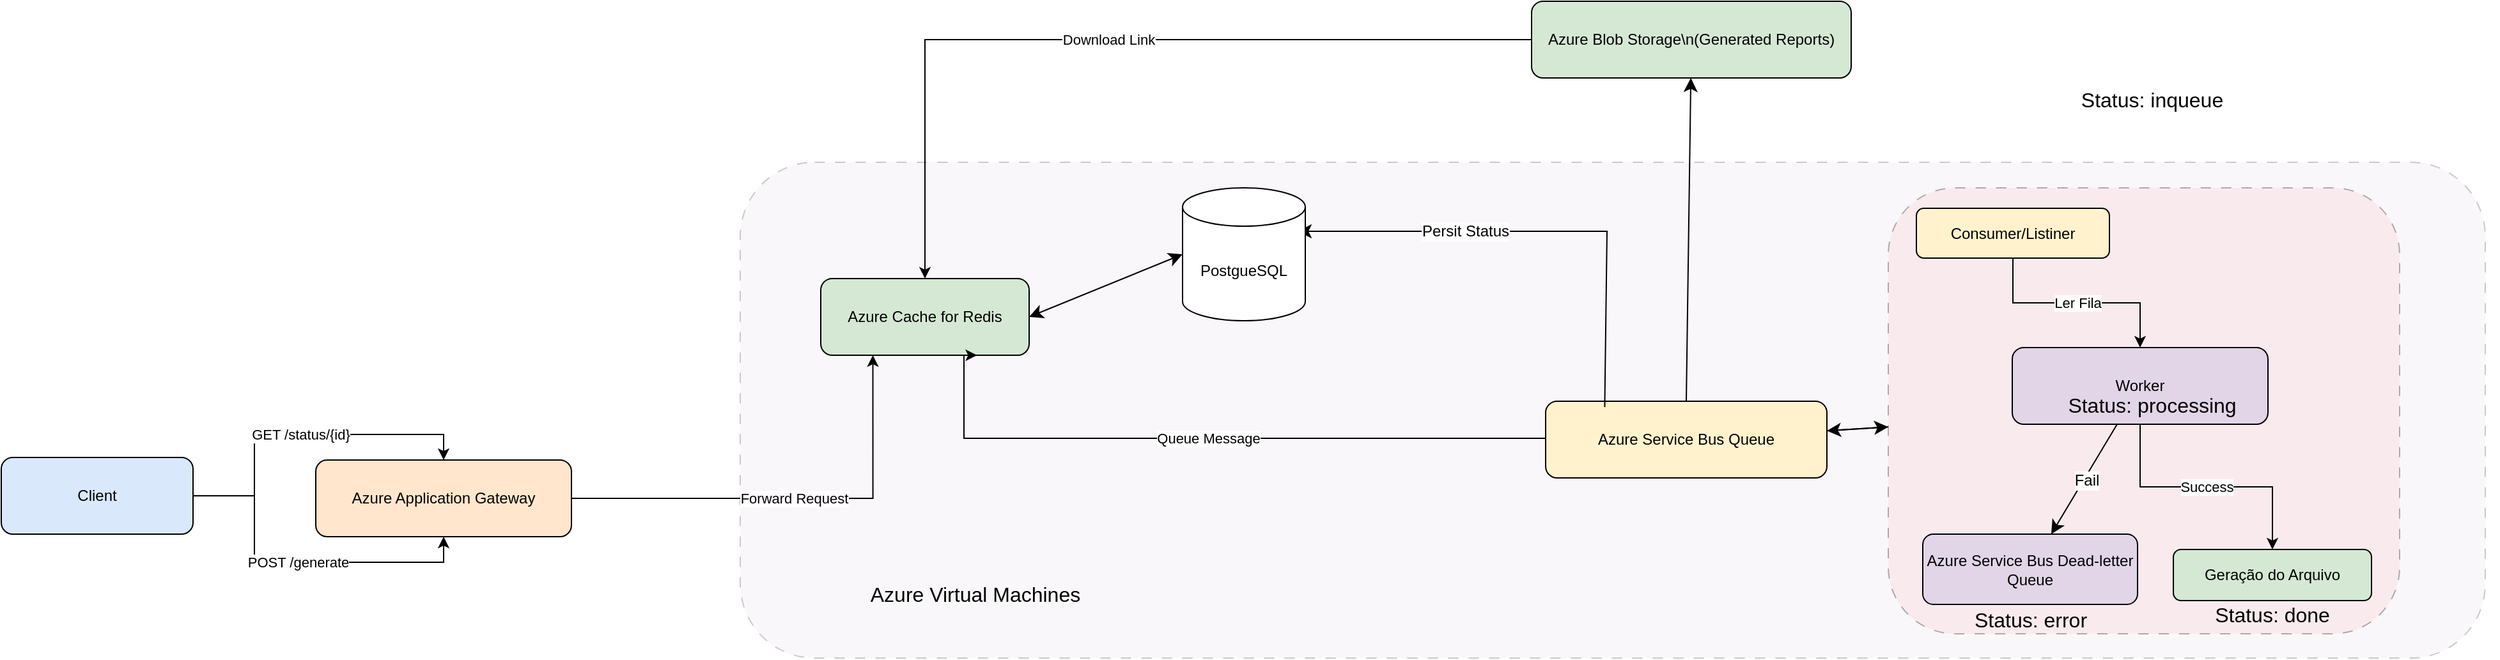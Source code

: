 <mxfile version="26.0.16">
  <diagram id="WfgWY8QgoC5HqaVRSz44" name="Azure Arch">
    <mxGraphModel dx="3268" dy="2872" grid="0" gridSize="10" guides="1" tooltips="1" connect="1" arrows="1" fold="1" page="0" pageScale="1" pageWidth="850" pageHeight="1100" math="0" shadow="0">
      <root>
        <mxCell id="0" />
        <mxCell id="1" parent="0" />
        <mxCell id="9Zc6rPyas6dSKJR-6tea-4" value="" style="rounded=1;whiteSpace=wrap;html=1;fillColor=#e1d5e7;gradientColor=none;opacity=20;dashed=1;dashPattern=8 8;" vertex="1" parent="1">
          <mxGeometry x="432" y="-727" width="1365" height="388" as="geometry" />
        </mxCell>
        <mxCell id="9Zc6rPyas6dSKJR-6tea-1" value="Client" style="rounded=1;whiteSpace=wrap;html=1;fillColor=#dae8fc;" vertex="1" parent="1">
          <mxGeometry x="-146" y="-496" width="150" height="60" as="geometry" />
        </mxCell>
        <mxCell id="9Zc6rPyas6dSKJR-6tea-2" value="Azure Application Gateway" style="rounded=1;whiteSpace=wrap;html=1;fillColor=#ffe6cc;" vertex="1" parent="1">
          <mxGeometry x="100" y="-494" width="200" height="60" as="geometry" />
        </mxCell>
        <mxCell id="y66HL5zxgoOWzB-sJwk1-8" value="" style="edgeStyle=none;curved=1;rounded=0;orthogonalLoop=1;jettySize=auto;html=1;fontSize=12;startSize=8;endSize=8;" edge="1" parent="1" source="9Zc6rPyas6dSKJR-6tea-3" target="9Zc6rPyas6dSKJR-6tea-5">
          <mxGeometry relative="1" as="geometry" />
        </mxCell>
        <mxCell id="9Zc6rPyas6dSKJR-6tea-3" value="Azure Service Bus Queue" style="rounded=1;whiteSpace=wrap;html=1;fillColor=#fff2cc;" vertex="1" parent="1">
          <mxGeometry x="1062" y="-540" width="220" height="60" as="geometry" />
        </mxCell>
        <mxCell id="7qZpMShPBmY9rj3Hw2l7-9" value="" style="edgeStyle=none;curved=1;rounded=0;orthogonalLoop=1;jettySize=auto;html=1;fontSize=12;startSize=8;endSize=8;exitX=0.5;exitY=0;exitDx=0;exitDy=0;" edge="1" parent="1" source="9Zc6rPyas6dSKJR-6tea-3" target="9Zc6rPyas6dSKJR-6tea-6">
          <mxGeometry relative="1" as="geometry" />
        </mxCell>
        <mxCell id="7qZpMShPBmY9rj3Hw2l7-11" style="edgeStyle=none;curved=0;rounded=0;orthogonalLoop=1;jettySize=auto;html=1;fontSize=12;startSize=8;endSize=8;exitX=0.21;exitY=0.076;exitDx=0;exitDy=0;exitPerimeter=0;" edge="1" parent="1" source="9Zc6rPyas6dSKJR-6tea-3">
          <mxGeometry relative="1" as="geometry">
            <mxPoint x="868" y="-673" as="targetPoint" />
            <Array as="points">
              <mxPoint x="1110" y="-673" />
              <mxPoint x="928" y="-673" />
            </Array>
          </mxGeometry>
        </mxCell>
        <mxCell id="7qZpMShPBmY9rj3Hw2l7-12" value="Persit Status" style="edgeLabel;html=1;align=center;verticalAlign=middle;resizable=0;points=[];fontSize=12;" vertex="1" connectable="0" parent="7qZpMShPBmY9rj3Hw2l7-11">
          <mxGeometry x="-0.081" y="1" relative="1" as="geometry">
            <mxPoint x="-74" y="-1" as="offset" />
          </mxGeometry>
        </mxCell>
        <mxCell id="y66HL5zxgoOWzB-sJwk1-9" value="" style="edgeStyle=none;curved=1;rounded=0;orthogonalLoop=1;jettySize=auto;html=1;fontSize=12;startSize=8;endSize=8;" edge="1" parent="1" source="9Zc6rPyas6dSKJR-6tea-5" target="9Zc6rPyas6dSKJR-6tea-3">
          <mxGeometry relative="1" as="geometry" />
        </mxCell>
        <mxCell id="9Zc6rPyas6dSKJR-6tea-5" value="" style="rounded=1;whiteSpace=wrap;html=1;fillColor=#f8cecc;opacity=30;dashed=1;dashPattern=8 8;" vertex="1" parent="1">
          <mxGeometry x="1330" y="-707" width="400" height="349" as="geometry" />
        </mxCell>
        <mxCell id="9Zc6rPyas6dSKJR-6tea-6" value="Azure Blob Storage\n(Generated Reports)" style="rounded=1;whiteSpace=wrap;html=1;fillColor=#d5e8d4;" vertex="1" parent="1">
          <mxGeometry x="1051" y="-853" width="250" height="60" as="geometry" />
        </mxCell>
        <mxCell id="9Zc6rPyas6dSKJR-6tea-8" value="Azure Cache for Redis" style="rounded=1;whiteSpace=wrap;html=1;fillColor=#d5e8d4;" vertex="1" parent="1">
          <mxGeometry x="495" y="-636" width="163" height="60" as="geometry" />
        </mxCell>
        <mxCell id="9Zc6rPyas6dSKJR-6tea-9" value="POST /generate" style="edgeStyle=orthogonalEdgeStyle;rounded=0;orthogonalLoop=1;jettySize=auto;html=1;entryX=0.5;entryY=1;entryDx=0;entryDy=0;" edge="1" parent="1" source="9Zc6rPyas6dSKJR-6tea-1" target="9Zc6rPyas6dSKJR-6tea-2">
          <mxGeometry relative="1" as="geometry">
            <mxPoint x="174" y="-438" as="targetPoint" />
          </mxGeometry>
        </mxCell>
        <mxCell id="9Zc6rPyas6dSKJR-6tea-10" value="Forward Request" style="edgeStyle=orthogonalEdgeStyle;rounded=0;orthogonalLoop=1;jettySize=auto;html=1;entryX=0.25;entryY=1;entryDx=0;entryDy=0;" edge="1" parent="1" source="9Zc6rPyas6dSKJR-6tea-2" target="9Zc6rPyas6dSKJR-6tea-8">
          <mxGeometry relative="1" as="geometry" />
        </mxCell>
        <mxCell id="9Zc6rPyas6dSKJR-6tea-11" value="Queue Message" style="edgeStyle=orthogonalEdgeStyle;rounded=0;orthogonalLoop=1;jettySize=auto;html=1;entryX=0.75;entryY=1;entryDx=0;entryDy=0;exitX=0;exitY=0.5;exitDx=0;exitDy=0;" edge="1" parent="1" source="9Zc6rPyas6dSKJR-6tea-3" target="9Zc6rPyas6dSKJR-6tea-8">
          <mxGeometry relative="1" as="geometry">
            <Array as="points">
              <mxPoint x="607" y="-511" />
            </Array>
          </mxGeometry>
        </mxCell>
        <mxCell id="9Zc6rPyas6dSKJR-6tea-14" value="GET /status/{id}" style="edgeStyle=orthogonalEdgeStyle;rounded=0;orthogonalLoop=1;jettySize=auto;html=1;entryX=0.5;entryY=0;entryDx=0;entryDy=0;" edge="1" parent="1" source="9Zc6rPyas6dSKJR-6tea-1" target="9Zc6rPyas6dSKJR-6tea-2">
          <mxGeometry relative="1" as="geometry" />
        </mxCell>
        <mxCell id="9Zc6rPyas6dSKJR-6tea-15" value="Download Link" style="edgeStyle=orthogonalEdgeStyle;rounded=0;orthogonalLoop=1;jettySize=auto;html=1;entryX=0.5;entryY=0;entryDx=0;entryDy=0;" edge="1" parent="1" source="9Zc6rPyas6dSKJR-6tea-6" target="9Zc6rPyas6dSKJR-6tea-8">
          <mxGeometry relative="1" as="geometry" />
        </mxCell>
        <mxCell id="7qZpMShPBmY9rj3Hw2l7-2" style="edgeStyle=none;curved=1;rounded=0;orthogonalLoop=1;jettySize=auto;html=1;exitX=0.75;exitY=1;exitDx=0;exitDy=0;fontSize=12;startSize=8;endSize=8;" edge="1" parent="1" source="9Zc6rPyas6dSKJR-6tea-8" target="9Zc6rPyas6dSKJR-6tea-8">
          <mxGeometry relative="1" as="geometry" />
        </mxCell>
        <mxCell id="7qZpMShPBmY9rj3Hw2l7-8" style="edgeStyle=none;curved=1;rounded=0;orthogonalLoop=1;jettySize=auto;html=1;exitX=1;exitY=0.5;exitDx=0;exitDy=0;fontSize=12;startSize=8;endSize=8;" edge="1" parent="1" source="9Zc6rPyas6dSKJR-6tea-4" target="9Zc6rPyas6dSKJR-6tea-4">
          <mxGeometry relative="1" as="geometry" />
        </mxCell>
        <mxCell id="7qZpMShPBmY9rj3Hw2l7-10" value="PostgueSQL" style="shape=cylinder3;whiteSpace=wrap;html=1;boundedLbl=1;backgroundOutline=1;size=15;" vertex="1" parent="1">
          <mxGeometry x="778" y="-707" width="96" height="104" as="geometry" />
        </mxCell>
        <mxCell id="HXGwexkmltHid2Pngxan-1" style="edgeStyle=none;curved=1;rounded=0;orthogonalLoop=1;jettySize=auto;html=1;exitX=1;exitY=0.5;exitDx=0;exitDy=0;fontSize=12;startSize=8;endSize=8;" edge="1" parent="1" source="9Zc6rPyas6dSKJR-6tea-4" target="9Zc6rPyas6dSKJR-6tea-4">
          <mxGeometry relative="1" as="geometry" />
        </mxCell>
        <mxCell id="HXGwexkmltHid2Pngxan-4" value="" style="endArrow=classic;startArrow=classic;html=1;rounded=0;fontSize=12;startSize=8;endSize=8;curved=1;entryX=0;entryY=0.5;entryDx=0;entryDy=0;entryPerimeter=0;exitX=1;exitY=0.5;exitDx=0;exitDy=0;" edge="1" parent="1" source="9Zc6rPyas6dSKJR-6tea-8" target="7qZpMShPBmY9rj3Hw2l7-10">
          <mxGeometry width="50" height="50" relative="1" as="geometry">
            <mxPoint x="780" y="-398" as="sourcePoint" />
            <mxPoint x="805" y="-643" as="targetPoint" />
          </mxGeometry>
        </mxCell>
        <mxCell id="y66HL5zxgoOWzB-sJwk1-1" value="Consumer/Listiner" style="rounded=1;whiteSpace=wrap;html=1;fillColor=#fff2cc;" vertex="1" parent="1">
          <mxGeometry x="1352" y="-691" width="151" height="39" as="geometry" />
        </mxCell>
        <mxCell id="y66HL5zxgoOWzB-sJwk1-40" value="" style="edgeStyle=none;curved=1;rounded=0;orthogonalLoop=1;jettySize=auto;html=1;fontSize=12;startSize=8;endSize=8;" edge="1" parent="1" source="y66HL5zxgoOWzB-sJwk1-2" target="y66HL5zxgoOWzB-sJwk1-15">
          <mxGeometry relative="1" as="geometry" />
        </mxCell>
        <mxCell id="y66HL5zxgoOWzB-sJwk1-41" value="Fail" style="edgeLabel;html=1;align=center;verticalAlign=middle;resizable=0;points=[];fontSize=12;" vertex="1" connectable="0" parent="y66HL5zxgoOWzB-sJwk1-40">
          <mxGeometry x="-0.001" y="2" relative="1" as="geometry">
            <mxPoint as="offset" />
          </mxGeometry>
        </mxCell>
        <mxCell id="y66HL5zxgoOWzB-sJwk1-2" value="Worker" style="rounded=1;whiteSpace=wrap;html=1;fillColor=#e1d5e7;" vertex="1" parent="1">
          <mxGeometry x="1427" y="-582" width="200" height="60" as="geometry" />
        </mxCell>
        <mxCell id="y66HL5zxgoOWzB-sJwk1-3" value="Geração do Arquivo" style="rounded=1;whiteSpace=wrap;html=1;fillColor=#d5e8d4;" vertex="1" parent="1">
          <mxGeometry x="1553" y="-424" width="155" height="40" as="geometry" />
        </mxCell>
        <mxCell id="y66HL5zxgoOWzB-sJwk1-4" value="Ler Fila" style="edgeStyle=orthogonalEdgeStyle;rounded=0;jettySize=auto;html=1;" edge="1" parent="1" source="y66HL5zxgoOWzB-sJwk1-1" target="y66HL5zxgoOWzB-sJwk1-2">
          <mxGeometry relative="1" as="geometry" />
        </mxCell>
        <mxCell id="y66HL5zxgoOWzB-sJwk1-5" value="Success" style="edgeStyle=orthogonalEdgeStyle;rounded=0;jettySize=auto;html=1;" edge="1" parent="1" source="y66HL5zxgoOWzB-sJwk1-2" target="y66HL5zxgoOWzB-sJwk1-3">
          <mxGeometry relative="1" as="geometry" />
        </mxCell>
        <mxCell id="y66HL5zxgoOWzB-sJwk1-10" value="Status: processing" style="text;strokeColor=none;fillColor=none;html=1;align=center;verticalAlign=middle;whiteSpace=wrap;rounded=0;fontSize=16;" vertex="1" parent="1">
          <mxGeometry x="1451" y="-552" width="171" height="30" as="geometry" />
        </mxCell>
        <mxCell id="y66HL5zxgoOWzB-sJwk1-14" value="Status: done" style="text;strokeColor=none;fillColor=none;html=1;align=center;verticalAlign=middle;whiteSpace=wrap;rounded=0;fontSize=16;" vertex="1" parent="1">
          <mxGeometry x="1545" y="-388" width="171" height="30" as="geometry" />
        </mxCell>
        <mxCell id="y66HL5zxgoOWzB-sJwk1-15" value="Azure Service Bus Dead-letter Queue" style="rounded=1;whiteSpace=wrap;html=1;fillColor=#e1d5e7;" vertex="1" parent="1">
          <mxGeometry x="1357" y="-436" width="168" height="55" as="geometry" />
        </mxCell>
        <mxCell id="y66HL5zxgoOWzB-sJwk1-13" value="Status: error" style="text;strokeColor=none;fillColor=none;html=1;align=center;verticalAlign=middle;whiteSpace=wrap;rounded=0;fontSize=16;" vertex="1" parent="1">
          <mxGeometry x="1383.5" y="-381" width="115" height="23" as="geometry" />
        </mxCell>
        <mxCell id="y66HL5zxgoOWzB-sJwk1-42" value="Status: inqueue" style="text;strokeColor=none;fillColor=none;html=1;align=center;verticalAlign=middle;whiteSpace=wrap;rounded=0;fontSize=16;" vertex="1" parent="1">
          <mxGeometry x="1451" y="-791" width="171" height="30" as="geometry" />
        </mxCell>
        <mxCell id="y66HL5zxgoOWzB-sJwk1-43" value="&lt;table&gt;&lt;tbody&gt;&lt;tr&gt;&lt;td&gt;Azure Virtual Machines&lt;/td&gt;&lt;/tr&gt;&lt;/tbody&gt;&lt;/table&gt;&lt;table&gt;&lt;tbody&gt;&lt;tr&gt;&lt;td&gt;&lt;/td&gt;&lt;/tr&gt;&lt;/tbody&gt;&lt;/table&gt;" style="text;strokeColor=none;fillColor=none;html=1;align=center;verticalAlign=middle;whiteSpace=wrap;rounded=0;fontSize=16;" vertex="1" parent="1">
          <mxGeometry x="510" y="-401" width="212" height="30" as="geometry" />
        </mxCell>
      </root>
    </mxGraphModel>
  </diagram>
</mxfile>
